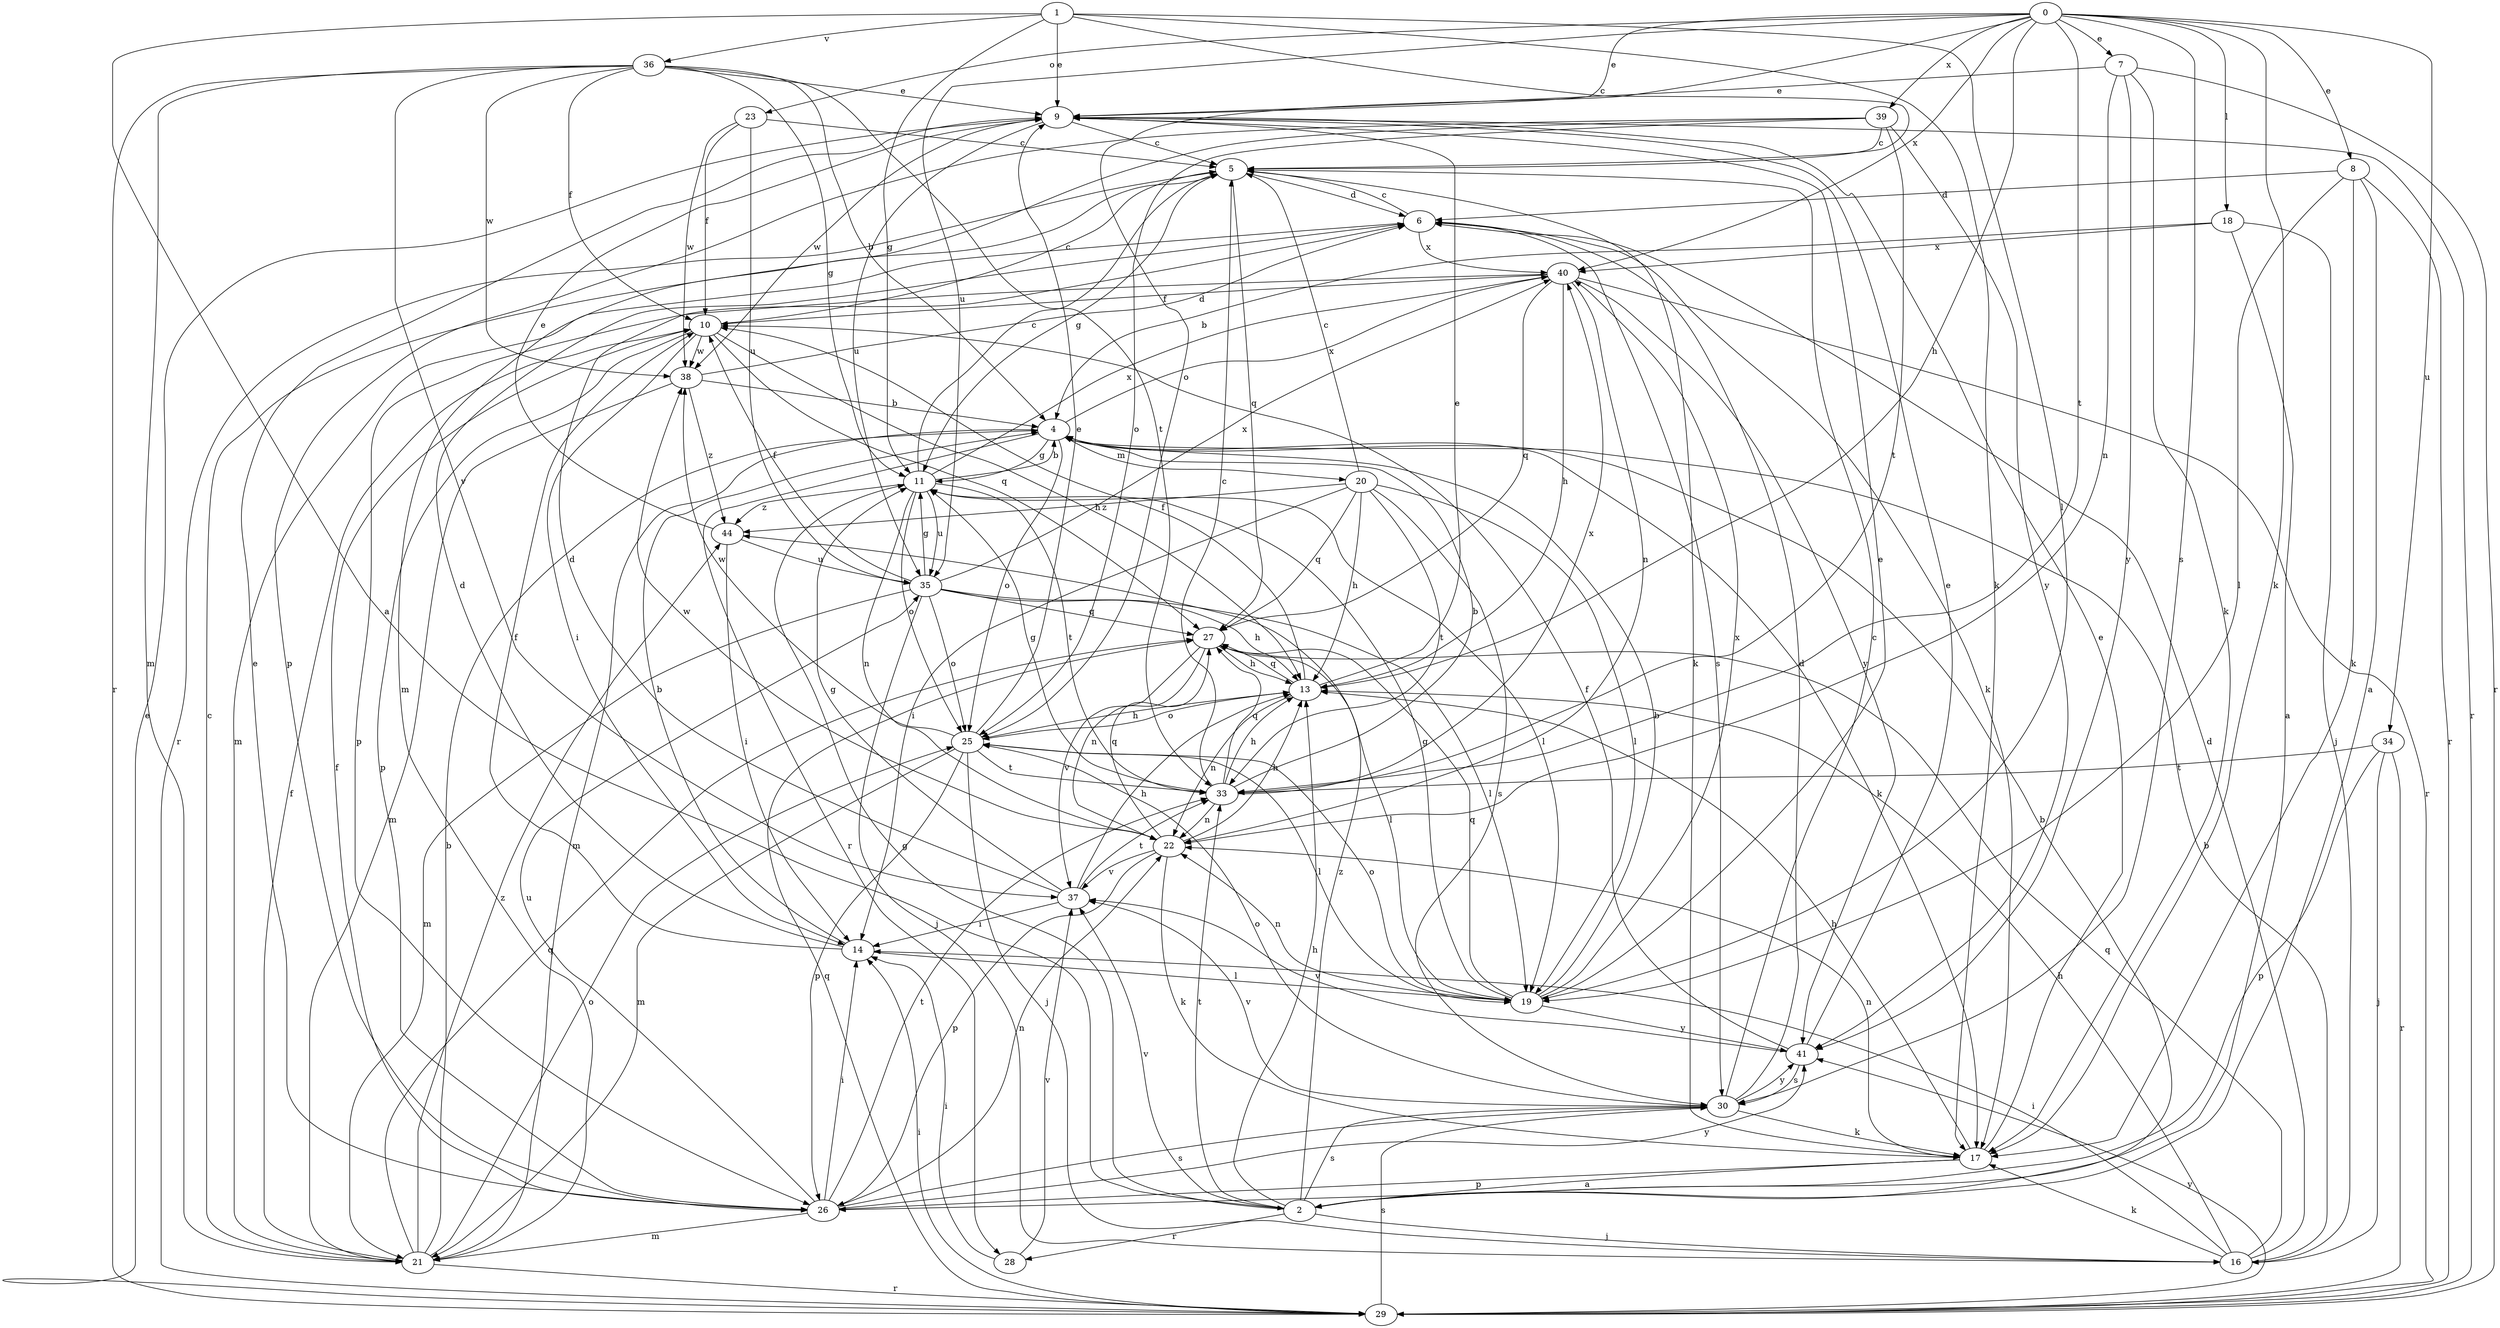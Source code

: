 strict digraph  {
0;
1;
2;
4;
5;
6;
7;
8;
9;
10;
11;
13;
14;
16;
17;
18;
19;
20;
21;
22;
23;
25;
26;
27;
28;
29;
30;
33;
34;
35;
36;
37;
38;
39;
40;
41;
44;
0 -> 7  [label=e];
0 -> 8  [label=e];
0 -> 9  [label=e];
0 -> 13  [label=h];
0 -> 17  [label=k];
0 -> 18  [label=l];
0 -> 23  [label=o];
0 -> 25  [label=o];
0 -> 30  [label=s];
0 -> 33  [label=t];
0 -> 34  [label=u];
0 -> 35  [label=u];
0 -> 39  [label=x];
0 -> 40  [label=x];
1 -> 2  [label=a];
1 -> 5  [label=c];
1 -> 9  [label=e];
1 -> 11  [label=g];
1 -> 17  [label=k];
1 -> 19  [label=l];
1 -> 36  [label=v];
2 -> 4  [label=b];
2 -> 11  [label=g];
2 -> 13  [label=h];
2 -> 16  [label=j];
2 -> 28  [label=r];
2 -> 30  [label=s];
2 -> 33  [label=t];
2 -> 37  [label=v];
2 -> 44  [label=z];
4 -> 11  [label=g];
4 -> 17  [label=k];
4 -> 20  [label=m];
4 -> 21  [label=m];
4 -> 25  [label=o];
4 -> 28  [label=r];
4 -> 40  [label=x];
5 -> 6  [label=d];
5 -> 11  [label=g];
5 -> 17  [label=k];
5 -> 27  [label=q];
5 -> 29  [label=r];
6 -> 5  [label=c];
6 -> 17  [label=k];
6 -> 21  [label=m];
6 -> 30  [label=s];
6 -> 40  [label=x];
7 -> 9  [label=e];
7 -> 17  [label=k];
7 -> 22  [label=n];
7 -> 29  [label=r];
7 -> 41  [label=y];
8 -> 2  [label=a];
8 -> 6  [label=d];
8 -> 17  [label=k];
8 -> 19  [label=l];
8 -> 29  [label=r];
9 -> 5  [label=c];
9 -> 29  [label=r];
9 -> 35  [label=u];
9 -> 38  [label=w];
10 -> 5  [label=c];
10 -> 13  [label=h];
10 -> 14  [label=i];
10 -> 26  [label=p];
10 -> 27  [label=q];
10 -> 38  [label=w];
11 -> 4  [label=b];
11 -> 5  [label=c];
11 -> 19  [label=l];
11 -> 22  [label=n];
11 -> 25  [label=o];
11 -> 33  [label=t];
11 -> 35  [label=u];
11 -> 40  [label=x];
11 -> 44  [label=z];
13 -> 9  [label=e];
13 -> 10  [label=f];
13 -> 22  [label=n];
13 -> 25  [label=o];
13 -> 27  [label=q];
14 -> 4  [label=b];
14 -> 6  [label=d];
14 -> 10  [label=f];
14 -> 19  [label=l];
16 -> 4  [label=b];
16 -> 6  [label=d];
16 -> 13  [label=h];
16 -> 14  [label=i];
16 -> 17  [label=k];
16 -> 27  [label=q];
17 -> 2  [label=a];
17 -> 9  [label=e];
17 -> 13  [label=h];
17 -> 22  [label=n];
17 -> 26  [label=p];
18 -> 2  [label=a];
18 -> 4  [label=b];
18 -> 16  [label=j];
18 -> 40  [label=x];
19 -> 4  [label=b];
19 -> 9  [label=e];
19 -> 11  [label=g];
19 -> 22  [label=n];
19 -> 25  [label=o];
19 -> 27  [label=q];
19 -> 40  [label=x];
19 -> 41  [label=y];
20 -> 5  [label=c];
20 -> 13  [label=h];
20 -> 14  [label=i];
20 -> 19  [label=l];
20 -> 27  [label=q];
20 -> 30  [label=s];
20 -> 33  [label=t];
20 -> 44  [label=z];
21 -> 4  [label=b];
21 -> 5  [label=c];
21 -> 10  [label=f];
21 -> 25  [label=o];
21 -> 27  [label=q];
21 -> 29  [label=r];
21 -> 44  [label=z];
22 -> 13  [label=h];
22 -> 17  [label=k];
22 -> 26  [label=p];
22 -> 27  [label=q];
22 -> 37  [label=v];
22 -> 38  [label=w];
23 -> 5  [label=c];
23 -> 10  [label=f];
23 -> 35  [label=u];
23 -> 38  [label=w];
25 -> 9  [label=e];
25 -> 13  [label=h];
25 -> 16  [label=j];
25 -> 19  [label=l];
25 -> 21  [label=m];
25 -> 26  [label=p];
25 -> 33  [label=t];
25 -> 38  [label=w];
26 -> 9  [label=e];
26 -> 10  [label=f];
26 -> 14  [label=i];
26 -> 21  [label=m];
26 -> 22  [label=n];
26 -> 30  [label=s];
26 -> 33  [label=t];
26 -> 35  [label=u];
26 -> 41  [label=y];
27 -> 13  [label=h];
27 -> 19  [label=l];
27 -> 22  [label=n];
27 -> 37  [label=v];
28 -> 14  [label=i];
28 -> 37  [label=v];
29 -> 9  [label=e];
29 -> 14  [label=i];
29 -> 27  [label=q];
29 -> 30  [label=s];
29 -> 41  [label=y];
30 -> 5  [label=c];
30 -> 6  [label=d];
30 -> 17  [label=k];
30 -> 25  [label=o];
30 -> 37  [label=v];
30 -> 41  [label=y];
33 -> 4  [label=b];
33 -> 5  [label=c];
33 -> 11  [label=g];
33 -> 13  [label=h];
33 -> 22  [label=n];
33 -> 27  [label=q];
33 -> 40  [label=x];
34 -> 16  [label=j];
34 -> 26  [label=p];
34 -> 29  [label=r];
34 -> 33  [label=t];
35 -> 10  [label=f];
35 -> 11  [label=g];
35 -> 13  [label=h];
35 -> 16  [label=j];
35 -> 19  [label=l];
35 -> 21  [label=m];
35 -> 25  [label=o];
35 -> 27  [label=q];
35 -> 40  [label=x];
36 -> 4  [label=b];
36 -> 9  [label=e];
36 -> 10  [label=f];
36 -> 11  [label=g];
36 -> 21  [label=m];
36 -> 29  [label=r];
36 -> 33  [label=t];
36 -> 37  [label=v];
36 -> 38  [label=w];
37 -> 6  [label=d];
37 -> 11  [label=g];
37 -> 13  [label=h];
37 -> 14  [label=i];
37 -> 33  [label=t];
38 -> 4  [label=b];
38 -> 6  [label=d];
38 -> 21  [label=m];
38 -> 44  [label=z];
39 -> 5  [label=c];
39 -> 21  [label=m];
39 -> 25  [label=o];
39 -> 26  [label=p];
39 -> 33  [label=t];
39 -> 41  [label=y];
40 -> 10  [label=f];
40 -> 13  [label=h];
40 -> 22  [label=n];
40 -> 26  [label=p];
40 -> 27  [label=q];
40 -> 29  [label=r];
40 -> 41  [label=y];
41 -> 9  [label=e];
41 -> 10  [label=f];
41 -> 30  [label=s];
41 -> 37  [label=v];
44 -> 9  [label=e];
44 -> 14  [label=i];
44 -> 35  [label=u];
}
